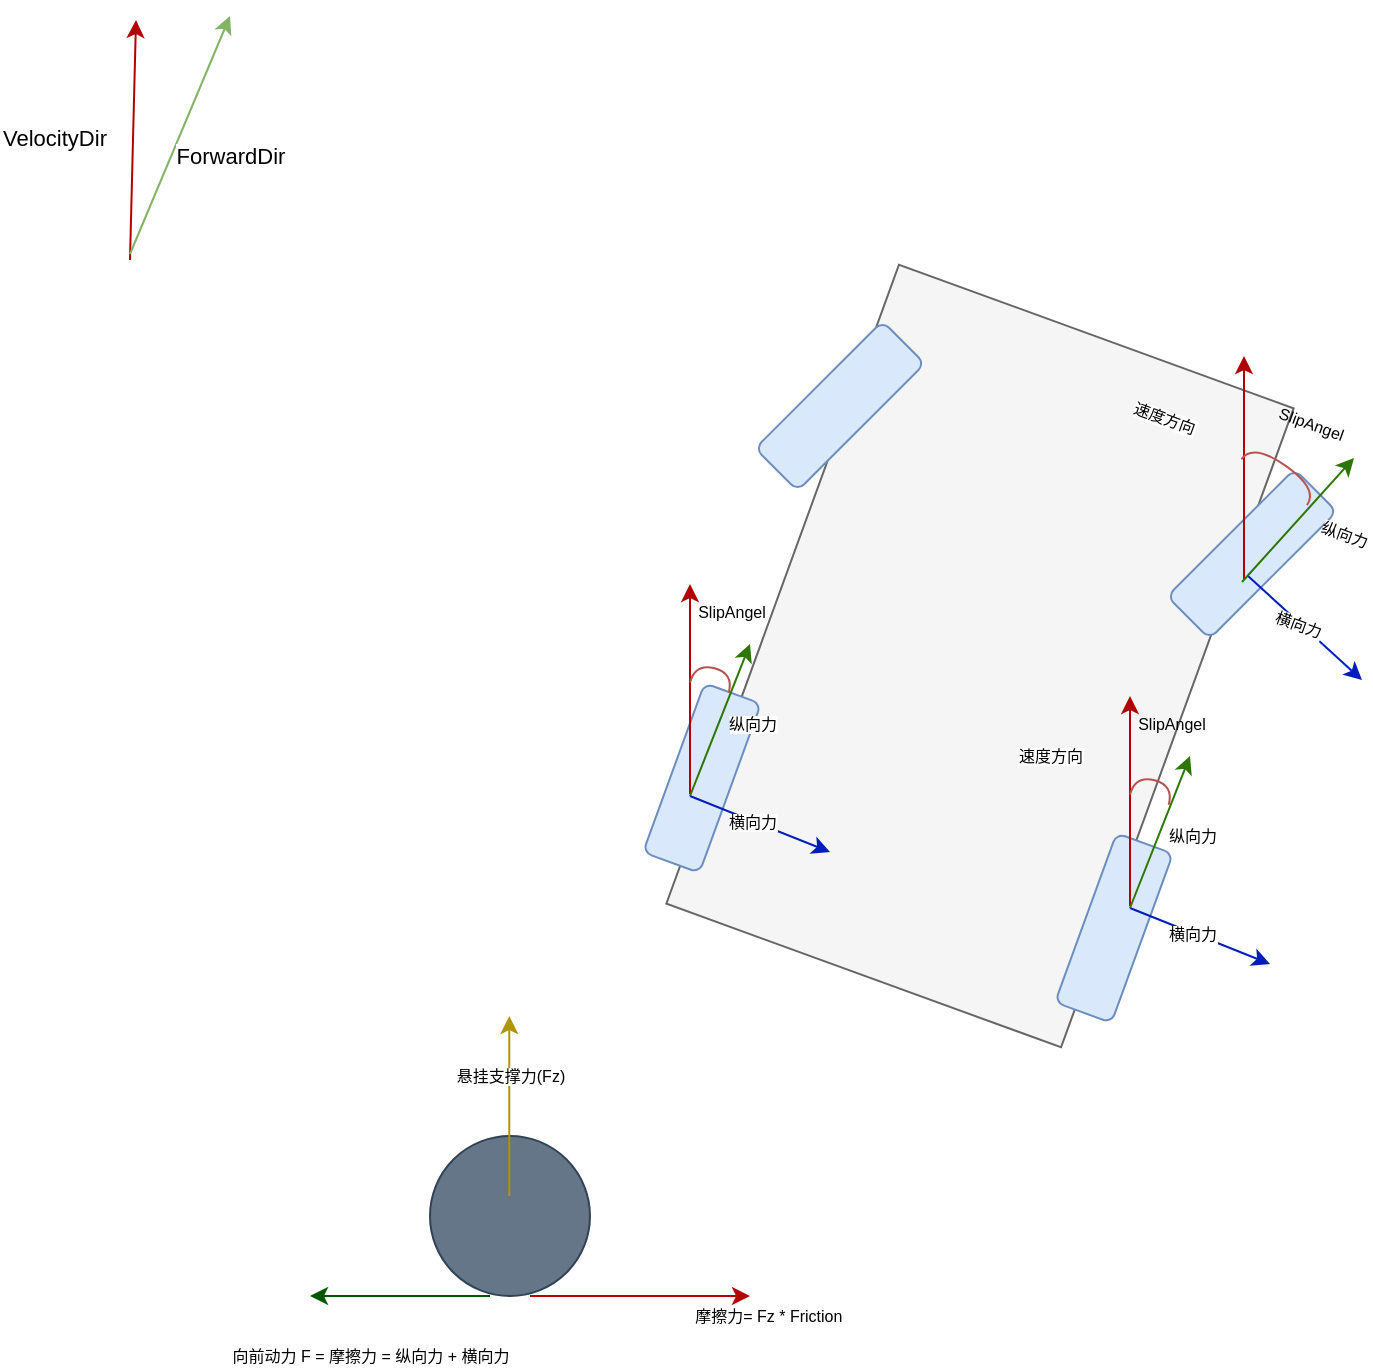 <mxfile version="16.5.6" type="github">
  <diagram id="PMNbHHIjErQ10D7FR_ej" name="第 1 页">
    <mxGraphModel dx="1843" dy="544" grid="1" gridSize="10" guides="1" tooltips="1" connect="1" arrows="1" fold="1" page="1" pageScale="1" pageWidth="827" pageHeight="1169" math="0" shadow="0">
      <root>
        <mxCell id="0" />
        <mxCell id="1" parent="0" />
        <mxCell id="KdYmeimfXarCjzWCJzDl-1" value="" style="rounded=0;whiteSpace=wrap;html=1;fillColor=#f5f5f5;fontColor=#333333;strokeColor=#666666;rotation=20;container=0;" vertex="1" parent="1">
          <mxGeometry x="300" y="170" width="210" height="340" as="geometry" />
        </mxCell>
        <mxCell id="KdYmeimfXarCjzWCJzDl-2" value="" style="rounded=1;whiteSpace=wrap;html=1;rotation=-225;fillColor=#dae8fc;strokeColor=#6c8ebf;container=0;" vertex="1" parent="1">
          <mxGeometry x="290" y="200" width="90" height="30" as="geometry" />
        </mxCell>
        <mxCell id="KdYmeimfXarCjzWCJzDl-4" value="" style="rounded=1;whiteSpace=wrap;html=1;rotation=110;fillColor=#dae8fc;strokeColor=#6c8ebf;container=0;" vertex="1" parent="1">
          <mxGeometry x="427" y="461" width="90" height="30" as="geometry" />
        </mxCell>
        <mxCell id="KdYmeimfXarCjzWCJzDl-5" value="" style="rounded=1;whiteSpace=wrap;html=1;rotation=110;fillColor=#dae8fc;strokeColor=#6c8ebf;container=0;" vertex="1" parent="1">
          <mxGeometry x="221" y="386" width="90" height="30" as="geometry" />
        </mxCell>
        <mxCell id="KdYmeimfXarCjzWCJzDl-28" value="" style="group" vertex="1" connectable="0" parent="1">
          <mxGeometry x="480" y="360" width="70" height="134" as="geometry" />
        </mxCell>
        <mxCell id="KdYmeimfXarCjzWCJzDl-21" value="" style="endArrow=classic;html=1;fontSize=8;curved=1;fillColor=#0050ef;strokeColor=#001DBC;" edge="1" parent="KdYmeimfXarCjzWCJzDl-28">
          <mxGeometry width="50" height="50" relative="1" as="geometry">
            <mxPoint y="106" as="sourcePoint" />
            <mxPoint x="70" y="134" as="targetPoint" />
          </mxGeometry>
        </mxCell>
        <mxCell id="KdYmeimfXarCjzWCJzDl-22" value="横向力" style="edgeLabel;html=1;align=center;verticalAlign=middle;resizable=0;points=[];fontSize=8;" vertex="1" connectable="0" parent="KdYmeimfXarCjzWCJzDl-21">
          <mxGeometry x="-0.123" y="-1" relative="1" as="geometry">
            <mxPoint as="offset" />
          </mxGeometry>
        </mxCell>
        <mxCell id="KdYmeimfXarCjzWCJzDl-27" value="" style="group" vertex="1" connectable="0" parent="KdYmeimfXarCjzWCJzDl-28">
          <mxGeometry width="36" height="106" as="geometry" />
        </mxCell>
        <mxCell id="KdYmeimfXarCjzWCJzDl-24" value="" style="endArrow=classic;html=1;fontSize=8;fontColor=#66FF66;curved=1;fillColor=#e51400;strokeColor=#B20000;" edge="1" parent="KdYmeimfXarCjzWCJzDl-27">
          <mxGeometry width="50" height="50" relative="1" as="geometry">
            <mxPoint y="105" as="sourcePoint" />
            <mxPoint as="targetPoint" />
          </mxGeometry>
        </mxCell>
        <mxCell id="KdYmeimfXarCjzWCJzDl-25" value="速度方向" style="edgeLabel;html=1;align=center;verticalAlign=middle;resizable=0;points=[];fontSize=8;fontColor=#000000;" vertex="1" connectable="0" parent="KdYmeimfXarCjzWCJzDl-24">
          <mxGeometry x="0.671" relative="1" as="geometry">
            <mxPoint x="-40" y="12" as="offset" />
          </mxGeometry>
        </mxCell>
        <mxCell id="KdYmeimfXarCjzWCJzDl-19" value="" style="endArrow=classic;html=1;fontSize=8;curved=1;fillColor=#60a917;strokeColor=#2D7600;" edge="1" parent="KdYmeimfXarCjzWCJzDl-27">
          <mxGeometry width="50" height="50" relative="1" as="geometry">
            <mxPoint y="106" as="sourcePoint" />
            <mxPoint x="30" y="30" as="targetPoint" />
          </mxGeometry>
        </mxCell>
        <mxCell id="KdYmeimfXarCjzWCJzDl-20" value="纵向力" style="edgeLabel;html=1;align=center;verticalAlign=middle;resizable=0;points=[];fontSize=8;" vertex="1" connectable="0" parent="KdYmeimfXarCjzWCJzDl-19">
          <mxGeometry x="0.571" y="-2" relative="1" as="geometry">
            <mxPoint x="5" y="23" as="offset" />
          </mxGeometry>
        </mxCell>
        <mxCell id="KdYmeimfXarCjzWCJzDl-14" value="" style="shape=requiredInterface;html=1;verticalLabelPosition=bottom;sketch=0;rotation=-75;fillColor=#f8cecc;strokeColor=#b85450;" vertex="1" parent="KdYmeimfXarCjzWCJzDl-27">
          <mxGeometry x="6" y="37" width="10" height="20" as="geometry" />
        </mxCell>
        <mxCell id="KdYmeimfXarCjzWCJzDl-26" value="SlipAngel" style="text;html=1;strokeColor=none;fillColor=none;align=center;verticalAlign=middle;whiteSpace=wrap;rounded=0;fontSize=8;fontColor=#000000;" vertex="1" parent="KdYmeimfXarCjzWCJzDl-27">
          <mxGeometry x="6" y="7" width="30" height="13" as="geometry" />
        </mxCell>
        <mxCell id="KdYmeimfXarCjzWCJzDl-39" value="" style="group" vertex="1" connectable="0" parent="1">
          <mxGeometry x="260" y="304" width="70" height="134" as="geometry" />
        </mxCell>
        <mxCell id="KdYmeimfXarCjzWCJzDl-40" value="" style="endArrow=classic;html=1;fontSize=8;curved=1;fillColor=#0050ef;strokeColor=#001DBC;" edge="1" parent="KdYmeimfXarCjzWCJzDl-39">
          <mxGeometry width="50" height="50" relative="1" as="geometry">
            <mxPoint y="106" as="sourcePoint" />
            <mxPoint x="70" y="134" as="targetPoint" />
          </mxGeometry>
        </mxCell>
        <mxCell id="KdYmeimfXarCjzWCJzDl-41" value="横向力" style="edgeLabel;html=1;align=center;verticalAlign=middle;resizable=0;points=[];fontSize=8;" vertex="1" connectable="0" parent="KdYmeimfXarCjzWCJzDl-40">
          <mxGeometry x="-0.123" y="-1" relative="1" as="geometry">
            <mxPoint as="offset" />
          </mxGeometry>
        </mxCell>
        <mxCell id="KdYmeimfXarCjzWCJzDl-42" value="" style="group" vertex="1" connectable="0" parent="KdYmeimfXarCjzWCJzDl-39">
          <mxGeometry width="36" height="106" as="geometry" />
        </mxCell>
        <mxCell id="KdYmeimfXarCjzWCJzDl-43" value="" style="endArrow=classic;html=1;fontSize=8;fontColor=#66FF66;curved=1;fillColor=#e51400;strokeColor=#B20000;" edge="1" parent="KdYmeimfXarCjzWCJzDl-42">
          <mxGeometry width="50" height="50" relative="1" as="geometry">
            <mxPoint y="105" as="sourcePoint" />
            <mxPoint as="targetPoint" />
          </mxGeometry>
        </mxCell>
        <mxCell id="KdYmeimfXarCjzWCJzDl-45" value="" style="endArrow=classic;html=1;fontSize=8;curved=1;fillColor=#60a917;strokeColor=#2D7600;" edge="1" parent="KdYmeimfXarCjzWCJzDl-42">
          <mxGeometry width="50" height="50" relative="1" as="geometry">
            <mxPoint y="106" as="sourcePoint" />
            <mxPoint x="30" y="30" as="targetPoint" />
          </mxGeometry>
        </mxCell>
        <mxCell id="KdYmeimfXarCjzWCJzDl-46" value="纵向力" style="edgeLabel;html=1;align=center;verticalAlign=middle;resizable=0;points=[];fontSize=8;" vertex="1" connectable="0" parent="KdYmeimfXarCjzWCJzDl-45">
          <mxGeometry x="0.571" y="-2" relative="1" as="geometry">
            <mxPoint x="5" y="23" as="offset" />
          </mxGeometry>
        </mxCell>
        <mxCell id="KdYmeimfXarCjzWCJzDl-47" value="" style="shape=requiredInterface;html=1;verticalLabelPosition=bottom;sketch=0;rotation=-75;fillColor=#f8cecc;strokeColor=#b85450;" vertex="1" parent="KdYmeimfXarCjzWCJzDl-42">
          <mxGeometry x="6" y="37" width="10" height="20" as="geometry" />
        </mxCell>
        <mxCell id="KdYmeimfXarCjzWCJzDl-48" value="SlipAngel" style="text;html=1;strokeColor=none;fillColor=none;align=center;verticalAlign=middle;whiteSpace=wrap;rounded=0;fontSize=8;fontColor=#000000;" vertex="1" parent="KdYmeimfXarCjzWCJzDl-42">
          <mxGeometry x="6" y="7" width="30" height="13" as="geometry" />
        </mxCell>
        <mxCell id="KdYmeimfXarCjzWCJzDl-3" value="" style="rounded=1;whiteSpace=wrap;html=1;rotation=-225;fillColor=#dae8fc;strokeColor=#6c8ebf;container=0;" vertex="1" parent="1">
          <mxGeometry x="496" y="274" width="90" height="30" as="geometry" />
        </mxCell>
        <mxCell id="KdYmeimfXarCjzWCJzDl-30" value="" style="endArrow=classic;html=1;fontSize=8;curved=1;fillColor=#0050ef;strokeColor=#001DBC;" edge="1" parent="1">
          <mxGeometry width="50" height="50" relative="1" as="geometry">
            <mxPoint x="539" y="300" as="sourcePoint" />
            <mxPoint x="596" y="352" as="targetPoint" />
          </mxGeometry>
        </mxCell>
        <mxCell id="KdYmeimfXarCjzWCJzDl-31" value="横向力" style="edgeLabel;html=1;align=center;verticalAlign=middle;resizable=0;points=[];fontSize=8;rotation=20;" vertex="1" connectable="0" parent="KdYmeimfXarCjzWCJzDl-30">
          <mxGeometry x="-0.123" y="-1" relative="1" as="geometry">
            <mxPoint as="offset" />
          </mxGeometry>
        </mxCell>
        <mxCell id="KdYmeimfXarCjzWCJzDl-33" value="" style="endArrow=classic;html=1;fontSize=8;fontColor=#66FF66;curved=1;fillColor=#e51400;strokeColor=#B20000;" edge="1" parent="1">
          <mxGeometry width="50" height="50" relative="1" as="geometry">
            <mxPoint x="537" y="302" as="sourcePoint" />
            <mxPoint x="537" y="190" as="targetPoint" />
          </mxGeometry>
        </mxCell>
        <mxCell id="KdYmeimfXarCjzWCJzDl-34" value="速度方向" style="edgeLabel;html=1;align=center;verticalAlign=middle;resizable=0;points=[];fontSize=8;fontColor=#000000;rotation=20;" vertex="1" connectable="0" parent="KdYmeimfXarCjzWCJzDl-33">
          <mxGeometry x="0.671" relative="1" as="geometry">
            <mxPoint x="-40" y="12" as="offset" />
          </mxGeometry>
        </mxCell>
        <mxCell id="KdYmeimfXarCjzWCJzDl-35" value="" style="endArrow=classic;html=1;fontSize=8;curved=1;fillColor=#60a917;strokeColor=#2D7600;" edge="1" parent="1">
          <mxGeometry width="50" height="50" relative="1" as="geometry">
            <mxPoint x="536" y="303" as="sourcePoint" />
            <mxPoint x="592" y="241" as="targetPoint" />
          </mxGeometry>
        </mxCell>
        <mxCell id="KdYmeimfXarCjzWCJzDl-36" value="纵向力" style="edgeLabel;html=1;align=center;verticalAlign=middle;resizable=0;points=[];fontSize=8;rotation=20;" vertex="1" connectable="0" parent="KdYmeimfXarCjzWCJzDl-35">
          <mxGeometry x="0.571" y="-2" relative="1" as="geometry">
            <mxPoint x="5" y="23" as="offset" />
          </mxGeometry>
        </mxCell>
        <mxCell id="KdYmeimfXarCjzWCJzDl-37" value="" style="shape=requiredInterface;html=1;verticalLabelPosition=bottom;sketch=0;rotation=-55;fillColor=#f8cecc;strokeColor=#b85450;" vertex="1" parent="1">
          <mxGeometry x="550" y="229" width="10" height="40" as="geometry" />
        </mxCell>
        <mxCell id="KdYmeimfXarCjzWCJzDl-38" value="SlipAngel" style="text;html=1;strokeColor=none;fillColor=none;align=center;verticalAlign=middle;whiteSpace=wrap;rounded=0;fontSize=8;fontColor=#000000;rotation=20;" vertex="1" parent="1">
          <mxGeometry x="556" y="217" width="30" height="13" as="geometry" />
        </mxCell>
        <mxCell id="KdYmeimfXarCjzWCJzDl-54" value="" style="group" vertex="1" connectable="0" parent="1">
          <mxGeometry x="-20" y="20" width="50" height="122" as="geometry" />
        </mxCell>
        <mxCell id="KdYmeimfXarCjzWCJzDl-8" value="VelocityDir" style="endArrow=classic;html=1;rounded=0;fillColor=#e51400;strokeColor=#B20000;" edge="1" parent="KdYmeimfXarCjzWCJzDl-54">
          <mxGeometry y="40" width="50" height="50" relative="1" as="geometry">
            <mxPoint y="122" as="sourcePoint" />
            <mxPoint x="3" y="2" as="targetPoint" />
            <mxPoint as="offset" />
          </mxGeometry>
        </mxCell>
        <mxCell id="KdYmeimfXarCjzWCJzDl-53" value="ForwardDir" style="endArrow=classic;html=1;rounded=0;fillColor=#d5e8d4;strokeColor=#82b366;" edge="1" parent="KdYmeimfXarCjzWCJzDl-54">
          <mxGeometry x="0.0" y="-27" width="50" height="50" relative="1" as="geometry">
            <mxPoint y="119" as="sourcePoint" />
            <mxPoint x="50" as="targetPoint" />
            <mxPoint as="offset" />
          </mxGeometry>
        </mxCell>
        <mxCell id="KdYmeimfXarCjzWCJzDl-56" value="" style="ellipse;whiteSpace=wrap;html=1;aspect=fixed;fontSize=8;fontColor=#ffffff;fillColor=#647687;strokeColor=#314354;" vertex="1" parent="1">
          <mxGeometry x="130" y="580" width="80" height="80" as="geometry" />
        </mxCell>
        <mxCell id="KdYmeimfXarCjzWCJzDl-57" value="" style="endArrow=classic;html=1;fontSize=8;fontColor=#000000;curved=1;fillColor=#e3c800;strokeColor=#B09500;" edge="1" parent="1">
          <mxGeometry width="50" height="50" relative="1" as="geometry">
            <mxPoint x="169.64" y="610" as="sourcePoint" />
            <mxPoint x="169.64" y="520" as="targetPoint" />
          </mxGeometry>
        </mxCell>
        <mxCell id="KdYmeimfXarCjzWCJzDl-58" value="悬挂支撑力(Fz)" style="edgeLabel;html=1;align=center;verticalAlign=middle;resizable=0;points=[];fontSize=8;fontColor=#000000;" vertex="1" connectable="0" parent="KdYmeimfXarCjzWCJzDl-57">
          <mxGeometry x="0.648" y="-2" relative="1" as="geometry">
            <mxPoint x="-2" y="14" as="offset" />
          </mxGeometry>
        </mxCell>
        <mxCell id="KdYmeimfXarCjzWCJzDl-59" value="" style="endArrow=classic;html=1;fontSize=8;fontColor=#000000;curved=1;fillColor=#008a00;strokeColor=#005700;" edge="1" parent="1">
          <mxGeometry width="50" height="50" relative="1" as="geometry">
            <mxPoint x="160" y="660" as="sourcePoint" />
            <mxPoint x="70" y="660" as="targetPoint" />
          </mxGeometry>
        </mxCell>
        <mxCell id="KdYmeimfXarCjzWCJzDl-60" value="向前动力 F = 摩擦力 = 纵向力 + 横向力" style="edgeLabel;html=1;align=center;verticalAlign=middle;resizable=0;points=[];fontSize=8;fontColor=#000000;" vertex="1" connectable="0" parent="KdYmeimfXarCjzWCJzDl-59">
          <mxGeometry x="0.276" y="2" relative="1" as="geometry">
            <mxPoint x="-3" y="28" as="offset" />
          </mxGeometry>
        </mxCell>
        <mxCell id="KdYmeimfXarCjzWCJzDl-61" value="摩擦力= Fz * Friction&amp;nbsp;" style="endArrow=classic;html=1;fontSize=8;fontColor=#000000;curved=1;fillColor=#e51400;strokeColor=#B20000;" edge="1" parent="1">
          <mxGeometry x="1" y="-14" width="50" height="50" relative="1" as="geometry">
            <mxPoint x="180" y="660" as="sourcePoint" />
            <mxPoint x="290" y="660" as="targetPoint" />
            <mxPoint x="10" y="-4" as="offset" />
          </mxGeometry>
        </mxCell>
      </root>
    </mxGraphModel>
  </diagram>
</mxfile>
